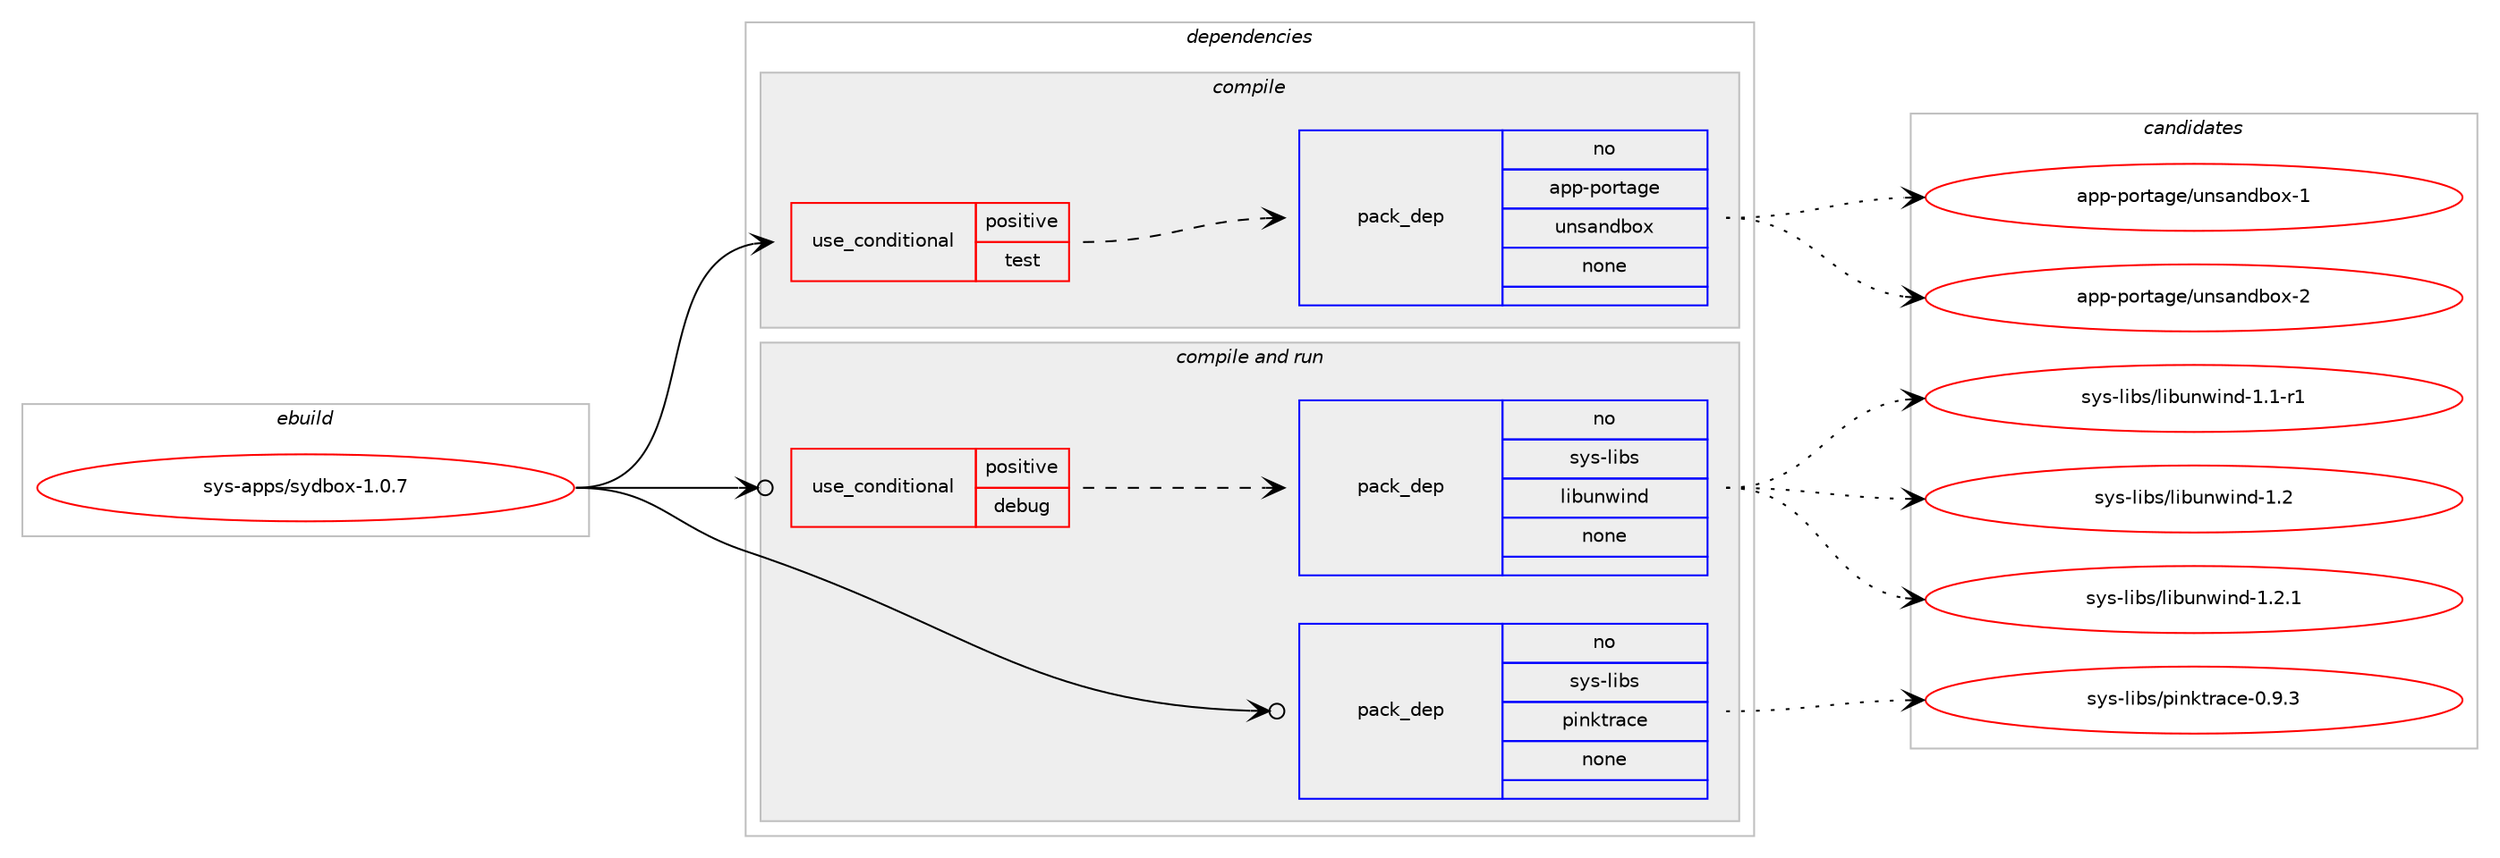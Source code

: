 digraph prolog {

# *************
# Graph options
# *************

newrank=true;
concentrate=true;
compound=true;
graph [rankdir=LR,fontname=Helvetica,fontsize=10,ranksep=1.5];#, ranksep=2.5, nodesep=0.2];
edge  [arrowhead=vee];
node  [fontname=Helvetica,fontsize=10];

# **********
# The ebuild
# **********

subgraph cluster_leftcol {
color=gray;
rank=same;
label=<<i>ebuild</i>>;
id [label="sys-apps/sydbox-1.0.7", color=red, width=4, href="../sys-apps/sydbox-1.0.7.svg"];
}

# ****************
# The dependencies
# ****************

subgraph cluster_midcol {
color=gray;
label=<<i>dependencies</i>>;
subgraph cluster_compile {
fillcolor="#eeeeee";
style=filled;
label=<<i>compile</i>>;
subgraph cond113985 {
dependency472809 [label=<<TABLE BORDER="0" CELLBORDER="1" CELLSPACING="0" CELLPADDING="4"><TR><TD ROWSPAN="3" CELLPADDING="10">use_conditional</TD></TR><TR><TD>positive</TD></TR><TR><TD>test</TD></TR></TABLE>>, shape=none, color=red];
subgraph pack350662 {
dependency472810 [label=<<TABLE BORDER="0" CELLBORDER="1" CELLSPACING="0" CELLPADDING="4" WIDTH="220"><TR><TD ROWSPAN="6" CELLPADDING="30">pack_dep</TD></TR><TR><TD WIDTH="110">no</TD></TR><TR><TD>app-portage</TD></TR><TR><TD>unsandbox</TD></TR><TR><TD>none</TD></TR><TR><TD></TD></TR></TABLE>>, shape=none, color=blue];
}
dependency472809:e -> dependency472810:w [weight=20,style="dashed",arrowhead="vee"];
}
id:e -> dependency472809:w [weight=20,style="solid",arrowhead="vee"];
}
subgraph cluster_compileandrun {
fillcolor="#eeeeee";
style=filled;
label=<<i>compile and run</i>>;
subgraph cond113986 {
dependency472811 [label=<<TABLE BORDER="0" CELLBORDER="1" CELLSPACING="0" CELLPADDING="4"><TR><TD ROWSPAN="3" CELLPADDING="10">use_conditional</TD></TR><TR><TD>positive</TD></TR><TR><TD>debug</TD></TR></TABLE>>, shape=none, color=red];
subgraph pack350663 {
dependency472812 [label=<<TABLE BORDER="0" CELLBORDER="1" CELLSPACING="0" CELLPADDING="4" WIDTH="220"><TR><TD ROWSPAN="6" CELLPADDING="30">pack_dep</TD></TR><TR><TD WIDTH="110">no</TD></TR><TR><TD>sys-libs</TD></TR><TR><TD>libunwind</TD></TR><TR><TD>none</TD></TR><TR><TD></TD></TR></TABLE>>, shape=none, color=blue];
}
dependency472811:e -> dependency472812:w [weight=20,style="dashed",arrowhead="vee"];
}
id:e -> dependency472811:w [weight=20,style="solid",arrowhead="odotvee"];
subgraph pack350664 {
dependency472813 [label=<<TABLE BORDER="0" CELLBORDER="1" CELLSPACING="0" CELLPADDING="4" WIDTH="220"><TR><TD ROWSPAN="6" CELLPADDING="30">pack_dep</TD></TR><TR><TD WIDTH="110">no</TD></TR><TR><TD>sys-libs</TD></TR><TR><TD>pinktrace</TD></TR><TR><TD>none</TD></TR><TR><TD></TD></TR></TABLE>>, shape=none, color=blue];
}
id:e -> dependency472813:w [weight=20,style="solid",arrowhead="odotvee"];
}
subgraph cluster_run {
fillcolor="#eeeeee";
style=filled;
label=<<i>run</i>>;
}
}

# **************
# The candidates
# **************

subgraph cluster_choices {
rank=same;
color=gray;
label=<<i>candidates</i>>;

subgraph choice350662 {
color=black;
nodesep=1;
choice9711211245112111114116971031014711711011597110100981111204549 [label="app-portage/unsandbox-1", color=red, width=4,href="../app-portage/unsandbox-1.svg"];
choice9711211245112111114116971031014711711011597110100981111204550 [label="app-portage/unsandbox-2", color=red, width=4,href="../app-portage/unsandbox-2.svg"];
dependency472810:e -> choice9711211245112111114116971031014711711011597110100981111204549:w [style=dotted,weight="100"];
dependency472810:e -> choice9711211245112111114116971031014711711011597110100981111204550:w [style=dotted,weight="100"];
}
subgraph choice350663 {
color=black;
nodesep=1;
choice11512111545108105981154710810598117110119105110100454946494511449 [label="sys-libs/libunwind-1.1-r1", color=red, width=4,href="../sys-libs/libunwind-1.1-r1.svg"];
choice1151211154510810598115471081059811711011910511010045494650 [label="sys-libs/libunwind-1.2", color=red, width=4,href="../sys-libs/libunwind-1.2.svg"];
choice11512111545108105981154710810598117110119105110100454946504649 [label="sys-libs/libunwind-1.2.1", color=red, width=4,href="../sys-libs/libunwind-1.2.1.svg"];
dependency472812:e -> choice11512111545108105981154710810598117110119105110100454946494511449:w [style=dotted,weight="100"];
dependency472812:e -> choice1151211154510810598115471081059811711011910511010045494650:w [style=dotted,weight="100"];
dependency472812:e -> choice11512111545108105981154710810598117110119105110100454946504649:w [style=dotted,weight="100"];
}
subgraph choice350664 {
color=black;
nodesep=1;
choice1151211154510810598115471121051101071161149799101454846574651 [label="sys-libs/pinktrace-0.9.3", color=red, width=4,href="../sys-libs/pinktrace-0.9.3.svg"];
dependency472813:e -> choice1151211154510810598115471121051101071161149799101454846574651:w [style=dotted,weight="100"];
}
}

}
